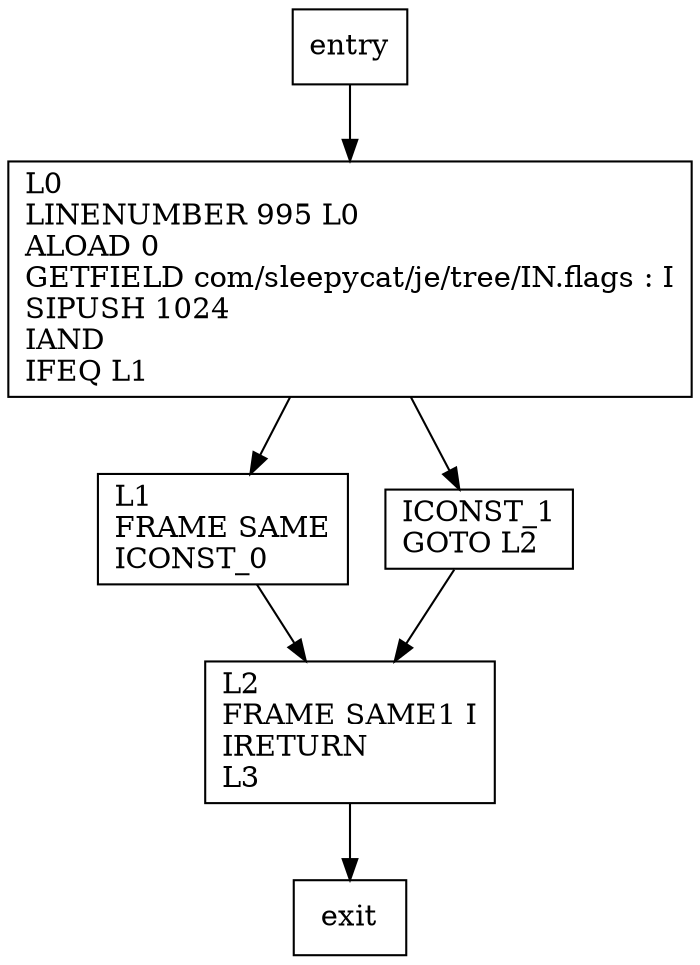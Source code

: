 digraph isExpirationInHours {
node [shape=record];
1191183951 [label="L1\lFRAME SAME\lICONST_0\l"];
292568264 [label="ICONST_1\lGOTO L2\l"];
1875395688 [label="L2\lFRAME SAME1 I\lIRETURN\lL3\l"];
288329615 [label="L0\lLINENUMBER 995 L0\lALOAD 0\lGETFIELD com/sleepycat/je/tree/IN.flags : I\lSIPUSH 1024\lIAND\lIFEQ L1\l"];
entry;
exit;
entry -> 288329615;
1191183951 -> 1875395688;
292568264 -> 1875395688;
1875395688 -> exit;
288329615 -> 1191183951;
288329615 -> 292568264;
}
